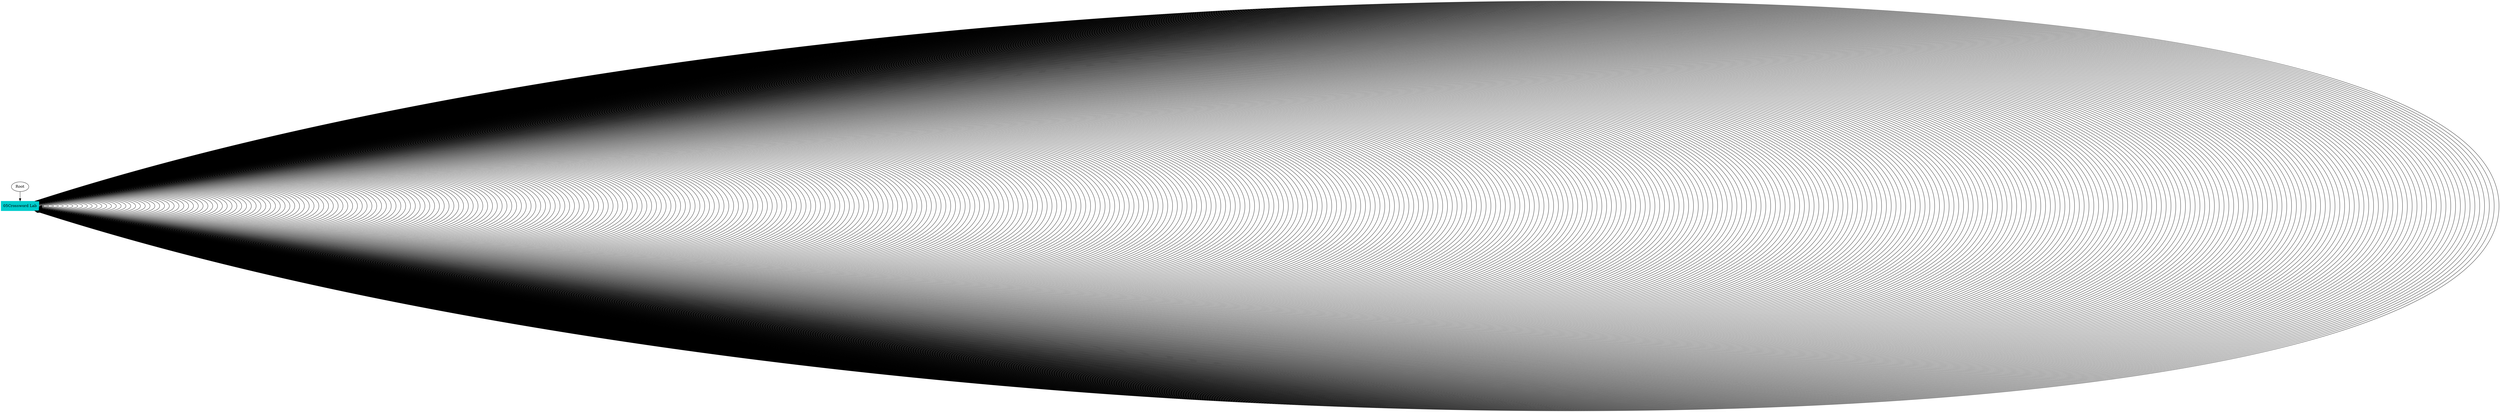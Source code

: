// TS <-> TS
digraph {
	Root
	"05Crossword Lab" [color=cyan3 shape=box style=filled]
		Root -> "05Crossword Lab"
		"05Crossword Lab" -> "05Crossword Lab"
		"05Crossword Lab" -> "05Crossword Lab"
		"05Crossword Lab" -> "05Crossword Lab"
		"05Crossword Lab" -> "05Crossword Lab"
		"05Crossword Lab" -> "05Crossword Lab"
		"05Crossword Lab" -> "05Crossword Lab"
		"05Crossword Lab" -> "05Crossword Lab"
		"05Crossword Lab" -> "05Crossword Lab"
		"05Crossword Lab" -> "05Crossword Lab"
		"05Crossword Lab" -> "05Crossword Lab"
		"05Crossword Lab" -> "05Crossword Lab"
		"05Crossword Lab" -> "05Crossword Lab"
		"05Crossword Lab" -> "05Crossword Lab"
		"05Crossword Lab" -> "05Crossword Lab"
		"05Crossword Lab" -> "05Crossword Lab"
		"05Crossword Lab" -> "05Crossword Lab"
		"05Crossword Lab" -> "05Crossword Lab"
		"05Crossword Lab" -> "05Crossword Lab"
		"05Crossword Lab" -> "05Crossword Lab"
		"05Crossword Lab" -> "05Crossword Lab"
		"05Crossword Lab" -> "05Crossword Lab"
		"05Crossword Lab" -> "05Crossword Lab"
		"05Crossword Lab" -> "05Crossword Lab"
		"05Crossword Lab" -> "05Crossword Lab"
		"05Crossword Lab" -> "05Crossword Lab"
		"05Crossword Lab" -> "05Crossword Lab"
		"05Crossword Lab" -> "05Crossword Lab"
		"05Crossword Lab" -> "05Crossword Lab"
		"05Crossword Lab" -> "05Crossword Lab"
		"05Crossword Lab" -> "05Crossword Lab"
		"05Crossword Lab" -> "05Crossword Lab"
		"05Crossword Lab" -> "05Crossword Lab"
		"05Crossword Lab" -> "05Crossword Lab"
		"05Crossword Lab" -> "05Crossword Lab"
		"05Crossword Lab" -> "05Crossword Lab"
		"05Crossword Lab" -> "05Crossword Lab"
		"05Crossword Lab" -> "05Crossword Lab"
		"05Crossword Lab" -> "05Crossword Lab"
		"05Crossword Lab" -> "05Crossword Lab"
		"05Crossword Lab" -> "05Crossword Lab"
		"05Crossword Lab" -> "05Crossword Lab"
		"05Crossword Lab" -> "05Crossword Lab"
		"05Crossword Lab" -> "05Crossword Lab"
		"05Crossword Lab" -> "05Crossword Lab"
		"05Crossword Lab" -> "05Crossword Lab"
		"05Crossword Lab" -> "05Crossword Lab"
		"05Crossword Lab" -> "05Crossword Lab"
		"05Crossword Lab" -> "05Crossword Lab"
		"05Crossword Lab" -> "05Crossword Lab"
		"05Crossword Lab" -> "05Crossword Lab"
		"05Crossword Lab" -> "05Crossword Lab"
		"05Crossword Lab" -> "05Crossword Lab"
		"05Crossword Lab" -> "05Crossword Lab"
		"05Crossword Lab" -> "05Crossword Lab"
		"05Crossword Lab" -> "05Crossword Lab"
		"05Crossword Lab" -> "05Crossword Lab"
		"05Crossword Lab" -> "05Crossword Lab"
		"05Crossword Lab" -> "05Crossword Lab"
		"05Crossword Lab" -> "05Crossword Lab"
		"05Crossword Lab" -> "05Crossword Lab"
		"05Crossword Lab" -> "05Crossword Lab"
		"05Crossword Lab" -> "05Crossword Lab"
		"05Crossword Lab" -> "05Crossword Lab"
		"05Crossword Lab" -> "05Crossword Lab"
		"05Crossword Lab" -> "05Crossword Lab"
		"05Crossword Lab" -> "05Crossword Lab"
		"05Crossword Lab" -> "05Crossword Lab"
		"05Crossword Lab" -> "05Crossword Lab"
		"05Crossword Lab" -> "05Crossword Lab"
		"05Crossword Lab" -> "05Crossword Lab"
		"05Crossword Lab" -> "05Crossword Lab"
		"05Crossword Lab" -> "05Crossword Lab"
		"05Crossword Lab" -> "05Crossword Lab"
		"05Crossword Lab" -> "05Crossword Lab"
		"05Crossword Lab" -> "05Crossword Lab"
		"05Crossword Lab" -> "05Crossword Lab"
		"05Crossword Lab" -> "05Crossword Lab"
		"05Crossword Lab" -> "05Crossword Lab"
		"05Crossword Lab" -> "05Crossword Lab"
		"05Crossword Lab" -> "05Crossword Lab"
		"05Crossword Lab" -> "05Crossword Lab"
		"05Crossword Lab" -> "05Crossword Lab"
		"05Crossword Lab" -> "05Crossword Lab"
		"05Crossword Lab" -> "05Crossword Lab"
		"05Crossword Lab" -> "05Crossword Lab"
		"05Crossword Lab" -> "05Crossword Lab"
		"05Crossword Lab" -> "05Crossword Lab"
		"05Crossword Lab" -> "05Crossword Lab"
		"05Crossword Lab" -> "05Crossword Lab"
		"05Crossword Lab" -> "05Crossword Lab"
		"05Crossword Lab" -> "05Crossword Lab"
		"05Crossword Lab" -> "05Crossword Lab"
		"05Crossword Lab" -> "05Crossword Lab"
		"05Crossword Lab" -> "05Crossword Lab"
		"05Crossword Lab" -> "05Crossword Lab"
		"05Crossword Lab" -> "05Crossword Lab"
		"05Crossword Lab" -> "05Crossword Lab"
		"05Crossword Lab" -> "05Crossword Lab"
		"05Crossword Lab" -> "05Crossword Lab"
		"05Crossword Lab" -> "05Crossword Lab"
		"05Crossword Lab" -> "05Crossword Lab"
		"05Crossword Lab" -> "05Crossword Lab"
		"05Crossword Lab" -> "05Crossword Lab"
		"05Crossword Lab" -> "05Crossword Lab"
		"05Crossword Lab" -> "05Crossword Lab"
		"05Crossword Lab" -> "05Crossword Lab"
		"05Crossword Lab" -> "05Crossword Lab"
		"05Crossword Lab" -> "05Crossword Lab"
		"05Crossword Lab" -> "05Crossword Lab"
		"05Crossword Lab" -> "05Crossword Lab"
		"05Crossword Lab" -> "05Crossword Lab"
		"05Crossword Lab" -> "05Crossword Lab"
		"05Crossword Lab" -> "05Crossword Lab"
		"05Crossword Lab" -> "05Crossword Lab"
		"05Crossword Lab" -> "05Crossword Lab"
		"05Crossword Lab" -> "05Crossword Lab"
		"05Crossword Lab" -> "05Crossword Lab"
		"05Crossword Lab" -> "05Crossword Lab"
		"05Crossword Lab" -> "05Crossword Lab"
		"05Crossword Lab" -> "05Crossword Lab"
		"05Crossword Lab" -> "05Crossword Lab"
		"05Crossword Lab" -> "05Crossword Lab"
		"05Crossword Lab" -> "05Crossword Lab"
		"05Crossword Lab" -> "05Crossword Lab"
		"05Crossword Lab" -> "05Crossword Lab"
		"05Crossword Lab" -> "05Crossword Lab"
		"05Crossword Lab" -> "05Crossword Lab"
		"05Crossword Lab" -> "05Crossword Lab"
		"05Crossword Lab" -> "05Crossword Lab"
		"05Crossword Lab" -> "05Crossword Lab"
		"05Crossword Lab" -> "05Crossword Lab"
		"05Crossword Lab" -> "05Crossword Lab"
		"05Crossword Lab" -> "05Crossword Lab"
		"05Crossword Lab" -> "05Crossword Lab"
		"05Crossword Lab" -> "05Crossword Lab"
		"05Crossword Lab" -> "05Crossword Lab"
		"05Crossword Lab" -> "05Crossword Lab"
		"05Crossword Lab" -> "05Crossword Lab"
		"05Crossword Lab" -> "05Crossword Lab"
		"05Crossword Lab" -> "05Crossword Lab"
		"05Crossword Lab" -> "05Crossword Lab"
		"05Crossword Lab" -> "05Crossword Lab"
		"05Crossword Lab" -> "05Crossword Lab"
		"05Crossword Lab" -> "05Crossword Lab"
		"05Crossword Lab" -> "05Crossword Lab"
		"05Crossword Lab" -> "05Crossword Lab"
		"05Crossword Lab" -> "05Crossword Lab"
		"05Crossword Lab" -> "05Crossword Lab"
		"05Crossword Lab" -> "05Crossword Lab"
		"05Crossword Lab" -> "05Crossword Lab"
		"05Crossword Lab" -> "05Crossword Lab"
		"05Crossword Lab" -> "05Crossword Lab"
		"05Crossword Lab" -> "05Crossword Lab"
		"05Crossword Lab" -> "05Crossword Lab"
		"05Crossword Lab" -> "05Crossword Lab"
		"05Crossword Lab" -> "05Crossword Lab"
		"05Crossword Lab" -> "05Crossword Lab"
		"05Crossword Lab" -> "05Crossword Lab"
		"05Crossword Lab" -> "05Crossword Lab"
		"05Crossword Lab" -> "05Crossword Lab"
		"05Crossword Lab" -> "05Crossword Lab"
		"05Crossword Lab" -> "05Crossword Lab"
		"05Crossword Lab" -> "05Crossword Lab"
		"05Crossword Lab" -> "05Crossword Lab"
		"05Crossword Lab" -> "05Crossword Lab"
		"05Crossword Lab" -> "05Crossword Lab"
		"05Crossword Lab" -> "05Crossword Lab"
		"05Crossword Lab" -> "05Crossword Lab"
		"05Crossword Lab" -> "05Crossword Lab"
		"05Crossword Lab" -> "05Crossword Lab"
		"05Crossword Lab" -> "05Crossword Lab"
		"05Crossword Lab" -> "05Crossword Lab"
		"05Crossword Lab" -> "05Crossword Lab"
		"05Crossword Lab" -> "05Crossword Lab"
		"05Crossword Lab" -> "05Crossword Lab"
		"05Crossword Lab" -> "05Crossword Lab"
		"05Crossword Lab" -> "05Crossword Lab"
		"05Crossword Lab" -> "05Crossword Lab"
		"05Crossword Lab" -> "05Crossword Lab"
		"05Crossword Lab" -> "05Crossword Lab"
		"05Crossword Lab" -> "05Crossword Lab"
		"05Crossword Lab" -> "05Crossword Lab"
		"05Crossword Lab" -> "05Crossword Lab"
		"05Crossword Lab" -> "05Crossword Lab"
		"05Crossword Lab" -> "05Crossword Lab"
		"05Crossword Lab" -> "05Crossword Lab"
		"05Crossword Lab" -> "05Crossword Lab"
		"05Crossword Lab" -> "05Crossword Lab"
		"05Crossword Lab" -> "05Crossword Lab"
		"05Crossword Lab" -> "05Crossword Lab"
		"05Crossword Lab" -> "05Crossword Lab"
		"05Crossword Lab" -> "05Crossword Lab"
		"05Crossword Lab" -> "05Crossword Lab"
		"05Crossword Lab" -> "05Crossword Lab"
		"05Crossword Lab" -> "05Crossword Lab"
		"05Crossword Lab" -> "05Crossword Lab"
		"05Crossword Lab" -> "05Crossword Lab"
		"05Crossword Lab" -> "05Crossword Lab"
		"05Crossword Lab" -> "05Crossword Lab"
		"05Crossword Lab" -> "05Crossword Lab"
		"05Crossword Lab" -> "05Crossword Lab"
		"05Crossword Lab" -> "05Crossword Lab"
		"05Crossword Lab" -> "05Crossword Lab"
		"05Crossword Lab" -> "05Crossword Lab"
		"05Crossword Lab" -> "05Crossword Lab"
		"05Crossword Lab" -> "05Crossword Lab"
		"05Crossword Lab" -> "05Crossword Lab"
		"05Crossword Lab" -> "05Crossword Lab"
		"05Crossword Lab" -> "05Crossword Lab"
		"05Crossword Lab" -> "05Crossword Lab"
		"05Crossword Lab" -> "05Crossword Lab"
		"05Crossword Lab" -> "05Crossword Lab"
		"05Crossword Lab" -> "05Crossword Lab"
		"05Crossword Lab" -> "05Crossword Lab"
		"05Crossword Lab" -> "05Crossword Lab"
		"05Crossword Lab" -> "05Crossword Lab"
		"05Crossword Lab" -> "05Crossword Lab"
		"05Crossword Lab" -> "05Crossword Lab"
		"05Crossword Lab" -> "05Crossword Lab"
		"05Crossword Lab" -> "05Crossword Lab"
		"05Crossword Lab" -> "05Crossword Lab"
		"05Crossword Lab" -> "05Crossword Lab"
		"05Crossword Lab" -> "05Crossword Lab"
		"05Crossword Lab" -> "05Crossword Lab"
		"05Crossword Lab" -> "05Crossword Lab"
		"05Crossword Lab" -> "05Crossword Lab"
		"05Crossword Lab" -> "05Crossword Lab"
		"05Crossword Lab" -> "05Crossword Lab"
		"05Crossword Lab" -> "05Crossword Lab"
		"05Crossword Lab" -> "05Crossword Lab"
		"05Crossword Lab" -> "05Crossword Lab"
		"05Crossword Lab" -> "05Crossword Lab"
		"05Crossword Lab" -> "05Crossword Lab"
		"05Crossword Lab" -> "05Crossword Lab"
		"05Crossword Lab" -> "05Crossword Lab"
		"05Crossword Lab" -> "05Crossword Lab"
		"05Crossword Lab" -> "05Crossword Lab"
		"05Crossword Lab" -> "05Crossword Lab"
		"05Crossword Lab" -> "05Crossword Lab"
		"05Crossword Lab" -> "05Crossword Lab"
		"05Crossword Lab" -> "05Crossword Lab"
		"05Crossword Lab" -> "05Crossword Lab"
		"05Crossword Lab" -> "05Crossword Lab"
		"05Crossword Lab" -> "05Crossword Lab"
		"05Crossword Lab" -> "05Crossword Lab"
		"05Crossword Lab" -> "05Crossword Lab"
		"05Crossword Lab" -> "05Crossword Lab"
		"05Crossword Lab" -> "05Crossword Lab"
		"05Crossword Lab" -> "05Crossword Lab"
		"05Crossword Lab" -> "05Crossword Lab"
		"05Crossword Lab" -> "05Crossword Lab"
		"05Crossword Lab" -> "05Crossword Lab"
		"05Crossword Lab" -> "05Crossword Lab"
		"05Crossword Lab" -> "05Crossword Lab"
		"05Crossword Lab" -> "05Crossword Lab"
		"05Crossword Lab" -> "05Crossword Lab"
		"05Crossword Lab" -> "05Crossword Lab"
		"05Crossword Lab" -> "05Crossword Lab"
		"05Crossword Lab" -> "05Crossword Lab"
		"05Crossword Lab" -> "05Crossword Lab"
		"05Crossword Lab" -> "05Crossword Lab"
		"05Crossword Lab" -> "05Crossword Lab"
		"05Crossword Lab" -> "05Crossword Lab"
		"05Crossword Lab" -> "05Crossword Lab"
		"05Crossword Lab" -> "05Crossword Lab"
		"05Crossword Lab" -> "05Crossword Lab"
		"05Crossword Lab" -> "05Crossword Lab"
		"05Crossword Lab" -> "05Crossword Lab"
		"05Crossword Lab" -> "05Crossword Lab"
		"05Crossword Lab" -> "05Crossword Lab"
		"05Crossword Lab" -> "05Crossword Lab"
		"05Crossword Lab" -> "05Crossword Lab"
		"05Crossword Lab" -> "05Crossword Lab"
		"05Crossword Lab" -> "05Crossword Lab"
		"05Crossword Lab" -> "05Crossword Lab"
		"05Crossword Lab" -> "05Crossword Lab"
		"05Crossword Lab" -> "05Crossword Lab"
		"05Crossword Lab" -> "05Crossword Lab"
		"05Crossword Lab" -> "05Crossword Lab"
		"05Crossword Lab" -> "05Crossword Lab"
		"05Crossword Lab" -> "05Crossword Lab"
		"05Crossword Lab" -> "05Crossword Lab"
		"05Crossword Lab" -> "05Crossword Lab"
		"05Crossword Lab" -> "05Crossword Lab"
		"05Crossword Lab" -> "05Crossword Lab"
		"05Crossword Lab" -> "05Crossword Lab"
		"05Crossword Lab" -> "05Crossword Lab"
		"05Crossword Lab" -> "05Crossword Lab"
		"05Crossword Lab" -> "05Crossword Lab"
		"05Crossword Lab" -> "05Crossword Lab"
		"05Crossword Lab" -> "05Crossword Lab"
		"05Crossword Lab" -> "05Crossword Lab"
		"05Crossword Lab" -> "05Crossword Lab"
		"05Crossword Lab" -> "05Crossword Lab"
		"05Crossword Lab" -> "05Crossword Lab"
		"05Crossword Lab" -> "05Crossword Lab"
		"05Crossword Lab" -> "05Crossword Lab"
		"05Crossword Lab" -> "05Crossword Lab"
		"05Crossword Lab" -> "05Crossword Lab"
		"05Crossword Lab" -> "05Crossword Lab"
		"05Crossword Lab" -> "05Crossword Lab"
		"05Crossword Lab" -> "05Crossword Lab"
		"05Crossword Lab" -> "05Crossword Lab"
		"05Crossword Lab" -> "05Crossword Lab"
		"05Crossword Lab" -> "05Crossword Lab"
		"05Crossword Lab" -> "05Crossword Lab"
		"05Crossword Lab" -> "05Crossword Lab"
		"05Crossword Lab" -> "05Crossword Lab"
		"05Crossword Lab" -> "05Crossword Lab"
		"05Crossword Lab" -> "05Crossword Lab"
		"05Crossword Lab" -> "05Crossword Lab"
		"05Crossword Lab" -> "05Crossword Lab"
		"05Crossword Lab" -> "05Crossword Lab"
		"05Crossword Lab" -> "05Crossword Lab"
		"05Crossword Lab" -> "05Crossword Lab"
		"05Crossword Lab" -> "05Crossword Lab"
		"05Crossword Lab" -> "05Crossword Lab"
		"05Crossword Lab" -> "05Crossword Lab"
		"05Crossword Lab" -> "05Crossword Lab"
		"05Crossword Lab" -> "05Crossword Lab"
		"05Crossword Lab" -> "05Crossword Lab"
		"05Crossword Lab" -> "05Crossword Lab"
		"05Crossword Lab" -> "05Crossword Lab"
		"05Crossword Lab" -> "05Crossword Lab"
		"05Crossword Lab" -> "05Crossword Lab"
		"05Crossword Lab" -> "05Crossword Lab"
		"05Crossword Lab" -> "05Crossword Lab"
		"05Crossword Lab" -> "05Crossword Lab"
		"05Crossword Lab" -> "05Crossword Lab"
		"05Crossword Lab" -> "05Crossword Lab"
		"05Crossword Lab" -> "05Crossword Lab"
		"05Crossword Lab" -> "05Crossword Lab"
		"05Crossword Lab" -> "05Crossword Lab"
		"05Crossword Lab" -> "05Crossword Lab"
		"05Crossword Lab" -> "05Crossword Lab"
		"05Crossword Lab" -> "05Crossword Lab"
		"05Crossword Lab" -> "05Crossword Lab"
		"05Crossword Lab" -> "05Crossword Lab"
		"05Crossword Lab" -> "05Crossword Lab"
		"05Crossword Lab" -> "05Crossword Lab"
		"05Crossword Lab" -> "05Crossword Lab"
		"05Crossword Lab" -> "05Crossword Lab"
		"05Crossword Lab" -> "05Crossword Lab"
		"05Crossword Lab" -> "05Crossword Lab"
		"05Crossword Lab" -> "05Crossword Lab"
		"05Crossword Lab" -> "05Crossword Lab"
		"05Crossword Lab" -> "05Crossword Lab"
		"05Crossword Lab" -> "05Crossword Lab"
		"05Crossword Lab" -> "05Crossword Lab"
		"05Crossword Lab" -> "05Crossword Lab"
		"05Crossword Lab" -> "05Crossword Lab"
		"05Crossword Lab" -> "05Crossword Lab"
		"05Crossword Lab" -> "05Crossword Lab"
		"05Crossword Lab" -> "05Crossword Lab"
		"05Crossword Lab" -> "05Crossword Lab"
		"05Crossword Lab" -> "05Crossword Lab"
		"05Crossword Lab" -> "05Crossword Lab"
		"05Crossword Lab" -> "05Crossword Lab"
		"05Crossword Lab" -> "05Crossword Lab"
		"05Crossword Lab" -> "05Crossword Lab"
		"05Crossword Lab" -> "05Crossword Lab"
		"05Crossword Lab" -> "05Crossword Lab"
		"05Crossword Lab" -> "05Crossword Lab"
		"05Crossword Lab" -> "05Crossword Lab"
		"05Crossword Lab" -> "05Crossword Lab"
		"05Crossword Lab" -> "05Crossword Lab"
		"05Crossword Lab" -> "05Crossword Lab"
		"05Crossword Lab" -> "05Crossword Lab"
		"05Crossword Lab" -> "05Crossword Lab"
		"05Crossword Lab" -> "05Crossword Lab"
		"05Crossword Lab" -> "05Crossword Lab"
		"05Crossword Lab" -> "05Crossword Lab"
		"05Crossword Lab" -> "05Crossword Lab"
		"05Crossword Lab" -> "05Crossword Lab"
		"05Crossword Lab" -> "05Crossword Lab"
		"05Crossword Lab" -> "05Crossword Lab"
		"05Crossword Lab" -> "05Crossword Lab"
		"05Crossword Lab" -> "05Crossword Lab"
		"05Crossword Lab" -> "05Crossword Lab"
		"05Crossword Lab" -> "05Crossword Lab"
		"05Crossword Lab" -> "05Crossword Lab"
		"05Crossword Lab" -> "05Crossword Lab"
		"05Crossword Lab" -> "05Crossword Lab"
		"05Crossword Lab" -> "05Crossword Lab"
		"05Crossword Lab" -> "05Crossword Lab"
		"05Crossword Lab" -> "05Crossword Lab"
		"05Crossword Lab" -> "05Crossword Lab"
		"05Crossword Lab" -> "05Crossword Lab"
		"05Crossword Lab" -> "05Crossword Lab"
		"05Crossword Lab" -> "05Crossword Lab"
		"05Crossword Lab" -> "05Crossword Lab"
		"05Crossword Lab" -> "05Crossword Lab"
		"05Crossword Lab" -> "05Crossword Lab"
		"05Crossword Lab" -> "05Crossword Lab"
		"05Crossword Lab" -> "05Crossword Lab"
		"05Crossword Lab" -> "05Crossword Lab"
		"05Crossword Lab" -> "05Crossword Lab"
		"05Crossword Lab" -> "05Crossword Lab"
		"05Crossword Lab" -> "05Crossword Lab"
		"05Crossword Lab" -> "05Crossword Lab"
		"05Crossword Lab" -> "05Crossword Lab"
		"05Crossword Lab" -> "05Crossword Lab"
		"05Crossword Lab" -> "05Crossword Lab"
		"05Crossword Lab" -> "05Crossword Lab"
		"05Crossword Lab" -> "05Crossword Lab"
		"05Crossword Lab" -> "05Crossword Lab"
		"05Crossword Lab" -> "05Crossword Lab"
		"05Crossword Lab" -> "05Crossword Lab"
		"05Crossword Lab" -> "05Crossword Lab"
		"05Crossword Lab" -> "05Crossword Lab"
		"05Crossword Lab" -> "05Crossword Lab"
		"05Crossword Lab" -> "05Crossword Lab"
		"05Crossword Lab" -> "05Crossword Lab"
		"05Crossword Lab" -> "05Crossword Lab"
		"05Crossword Lab" -> "05Crossword Lab"
		"05Crossword Lab" -> "05Crossword Lab"
		"05Crossword Lab" -> "05Crossword Lab"
		"05Crossword Lab" -> "05Crossword Lab"
		"05Crossword Lab" -> "05Crossword Lab"
		"05Crossword Lab" -> "05Crossword Lab"
		"05Crossword Lab" -> "05Crossword Lab"
		"05Crossword Lab" -> "05Crossword Lab"
		"05Crossword Lab" -> "05Crossword Lab"
		"05Crossword Lab" -> "05Crossword Lab"
		"05Crossword Lab" -> "05Crossword Lab"
		"05Crossword Lab" -> "05Crossword Lab"
		"05Crossword Lab" -> "05Crossword Lab"
		"05Crossword Lab" -> "05Crossword Lab"
		"05Crossword Lab" -> "05Crossword Lab"
		"05Crossword Lab" -> "05Crossword Lab"
		"05Crossword Lab" -> "05Crossword Lab"
		"05Crossword Lab" -> "05Crossword Lab"
		"05Crossword Lab" -> "05Crossword Lab"
		"05Crossword Lab" -> "05Crossword Lab"
		"05Crossword Lab" -> "05Crossword Lab"
		"05Crossword Lab" -> "05Crossword Lab"
		"05Crossword Lab" -> "05Crossword Lab"
		"05Crossword Lab" -> "05Crossword Lab"
		"05Crossword Lab" -> "05Crossword Lab"
		"05Crossword Lab" -> "05Crossword Lab"
		"05Crossword Lab" -> "05Crossword Lab"
		"05Crossword Lab" -> "05Crossword Lab"
		"05Crossword Lab" -> "05Crossword Lab"
		"05Crossword Lab" -> "05Crossword Lab"
		"05Crossword Lab" -> "05Crossword Lab"
		"05Crossword Lab" -> "05Crossword Lab"
		"05Crossword Lab" -> "05Crossword Lab"
		"05Crossword Lab" -> "05Crossword Lab"
		"05Crossword Lab" -> "05Crossword Lab"
		"05Crossword Lab" -> "05Crossword Lab"
		"05Crossword Lab" -> "05Crossword Lab"
		"05Crossword Lab" -> "05Crossword Lab"
		"05Crossword Lab" -> "05Crossword Lab"
		"05Crossword Lab" -> "05Crossword Lab"
		"05Crossword Lab" -> "05Crossword Lab"
		"05Crossword Lab" -> "05Crossword Lab"
		"05Crossword Lab" -> "05Crossword Lab"
		"05Crossword Lab" -> "05Crossword Lab"
		"05Crossword Lab" -> "05Crossword Lab"
		"05Crossword Lab" -> "05Crossword Lab"
		"05Crossword Lab" -> "05Crossword Lab"
		"05Crossword Lab" -> "05Crossword Lab"
		"05Crossword Lab" -> "05Crossword Lab"
		"05Crossword Lab" -> "05Crossword Lab"
		"05Crossword Lab" -> "05Crossword Lab"
		"05Crossword Lab" -> "05Crossword Lab"
		"05Crossword Lab" -> "05Crossword Lab"
		"05Crossword Lab" -> "05Crossword Lab"
		"05Crossword Lab" -> "05Crossword Lab"
		"05Crossword Lab" -> "05Crossword Lab"
		"05Crossword Lab" -> "05Crossword Lab"
		"05Crossword Lab" -> "05Crossword Lab"
		"05Crossword Lab" -> "05Crossword Lab"
		"05Crossword Lab" -> "05Crossword Lab"
		"05Crossword Lab" -> "05Crossword Lab"
		"05Crossword Lab" -> "05Crossword Lab"
		"05Crossword Lab" -> "05Crossword Lab"
		"05Crossword Lab" -> "05Crossword Lab"
		"05Crossword Lab" -> "05Crossword Lab"
		"05Crossword Lab" -> "05Crossword Lab"
		"05Crossword Lab" -> "05Crossword Lab"
		"05Crossword Lab" -> "05Crossword Lab"
		"05Crossword Lab" -> "05Crossword Lab"
		"05Crossword Lab" -> "05Crossword Lab"
		"05Crossword Lab" -> "05Crossword Lab"
		"05Crossword Lab" -> "05Crossword Lab"
		"05Crossword Lab" -> "05Crossword Lab"
		"05Crossword Lab" -> "05Crossword Lab"
		"05Crossword Lab" -> "05Crossword Lab"
		"05Crossword Lab" -> "05Crossword Lab"
		"05Crossword Lab" -> "05Crossword Lab"
		"05Crossword Lab" -> "05Crossword Lab"
		"05Crossword Lab" -> "05Crossword Lab"
		"05Crossword Lab" -> "05Crossword Lab"
		"05Crossword Lab" -> "05Crossword Lab"
		"05Crossword Lab" -> "05Crossword Lab"
		"05Crossword Lab" -> "05Crossword Lab"
		"05Crossword Lab" -> "05Crossword Lab"
		"05Crossword Lab" -> "05Crossword Lab"
		"05Crossword Lab" -> "05Crossword Lab"
		"05Crossword Lab" -> "05Crossword Lab"
		"05Crossword Lab" -> "05Crossword Lab"
		"05Crossword Lab" -> "05Crossword Lab"
		"05Crossword Lab" -> "05Crossword Lab"
		"05Crossword Lab" -> "05Crossword Lab"
		"05Crossword Lab" -> "05Crossword Lab"
		"05Crossword Lab" -> "05Crossword Lab"
		"05Crossword Lab" -> "05Crossword Lab"
		"05Crossword Lab" -> "05Crossword Lab"
		"05Crossword Lab" -> "05Crossword Lab"
}